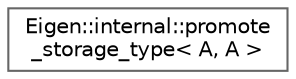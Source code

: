 digraph "Graphical Class Hierarchy"
{
 // LATEX_PDF_SIZE
  bgcolor="transparent";
  edge [fontname=Helvetica,fontsize=10,labelfontname=Helvetica,labelfontsize=10];
  node [fontname=Helvetica,fontsize=10,shape=box,height=0.2,width=0.4];
  rankdir="LR";
  Node0 [id="Node000000",label="Eigen::internal::promote\l_storage_type\< A, A \>",height=0.2,width=0.4,color="grey40", fillcolor="white", style="filled",URL="$structEigen_1_1internal_1_1promote__storage__type_3_01A_00_01A_01_4.html",tooltip=" "];
}
